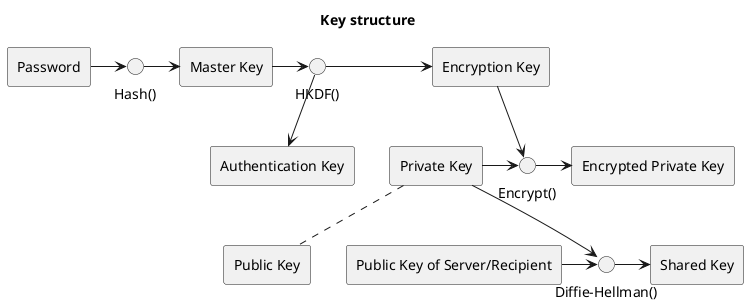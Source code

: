 @startuml
title Key structure

rectangle "Password" as P
rectangle "Master Key" as MK
rectangle "Shared Key" as SK
rectangle "Encryption Key" as EK
rectangle "Authentication Key" as AK
rectangle "Private Key" as PK
rectangle "Public Key" as UK
rectangle "Encrypted Private Key" as EPK
rectangle "Public Key of Server/Recipient" as UKR


circle "Hash()" as H
circle "Diffie-Hellman()" as DH
circle "Encrypt()" as E
circle "HKDF()" as HKDF


P -> H
H -> MK
MK -> HKDF
HKDF --> AK
HKDF -> EK
PK .. UK

EK --> E
PK -> E
E -> EPK

UKR -> DH
PK --> DH
DH -> SK

@enduml
